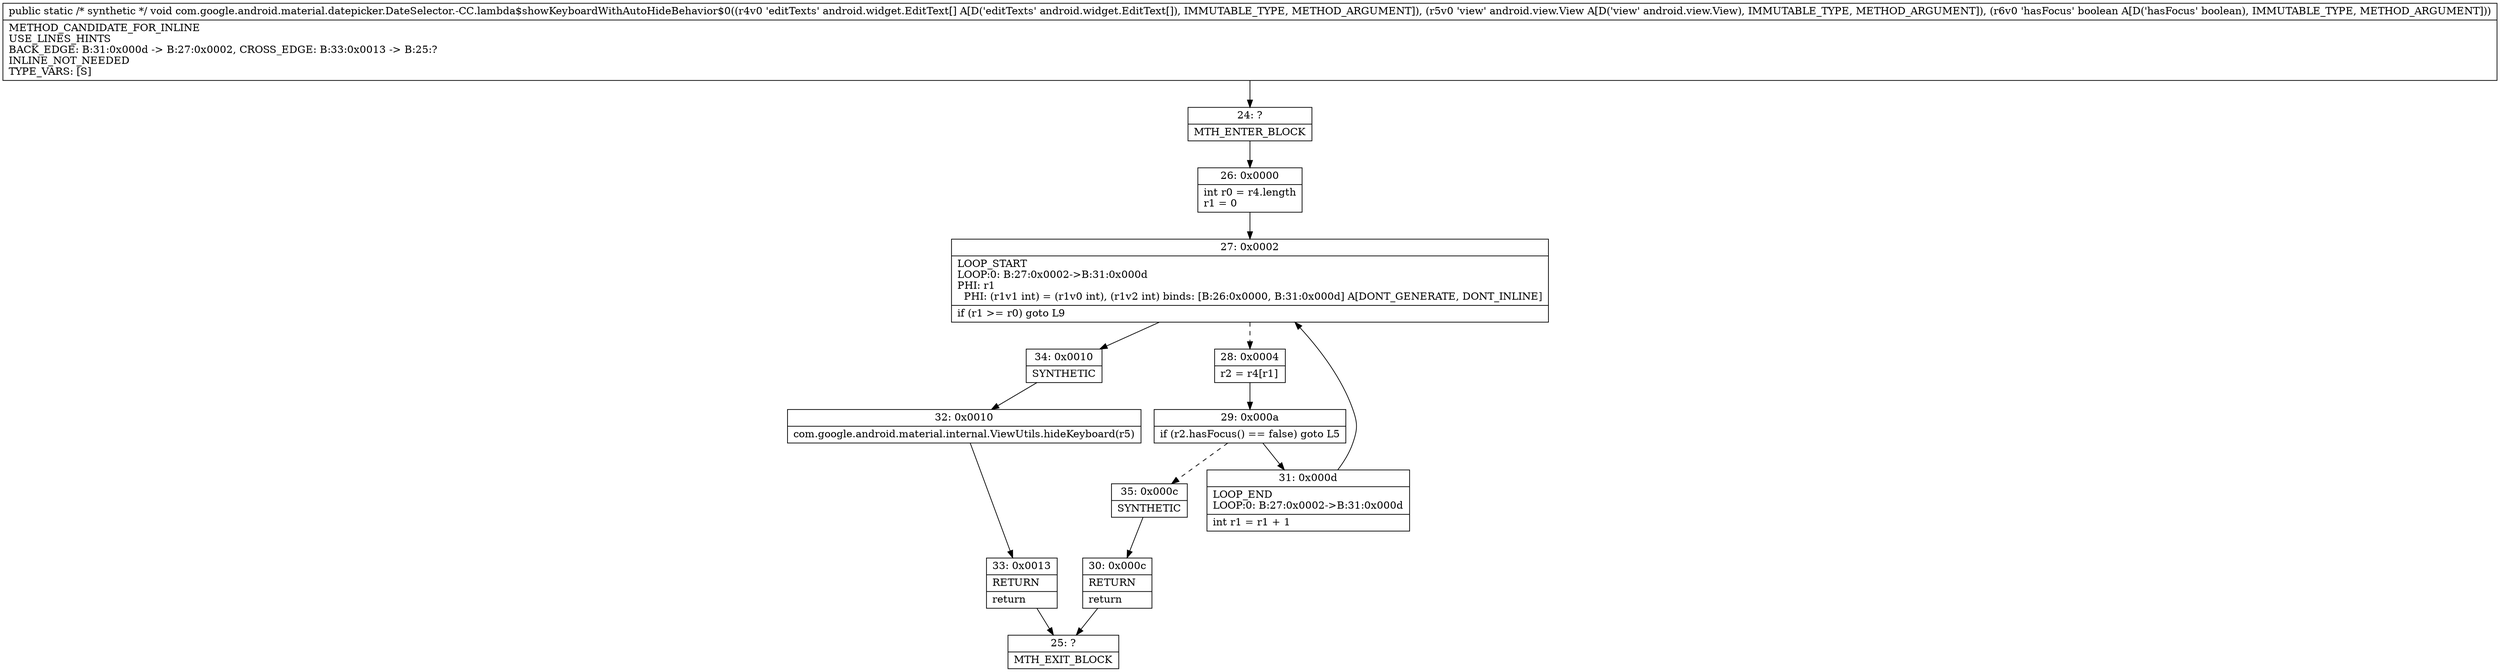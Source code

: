 digraph "CFG forcom.google.android.material.datepicker.DateSelector.\-CC.lambda$showKeyboardWithAutoHideBehavior$0([Landroid\/widget\/EditText;Landroid\/view\/View;Z)V" {
Node_24 [shape=record,label="{24\:\ ?|MTH_ENTER_BLOCK\l}"];
Node_26 [shape=record,label="{26\:\ 0x0000|int r0 = r4.length\lr1 = 0\l}"];
Node_27 [shape=record,label="{27\:\ 0x0002|LOOP_START\lLOOP:0: B:27:0x0002\-\>B:31:0x000d\lPHI: r1 \l  PHI: (r1v1 int) = (r1v0 int), (r1v2 int) binds: [B:26:0x0000, B:31:0x000d] A[DONT_GENERATE, DONT_INLINE]\l|if (r1 \>= r0) goto L9\l}"];
Node_28 [shape=record,label="{28\:\ 0x0004|r2 = r4[r1]\l}"];
Node_29 [shape=record,label="{29\:\ 0x000a|if (r2.hasFocus() == false) goto L5\l}"];
Node_31 [shape=record,label="{31\:\ 0x000d|LOOP_END\lLOOP:0: B:27:0x0002\-\>B:31:0x000d\l|int r1 = r1 + 1\l}"];
Node_35 [shape=record,label="{35\:\ 0x000c|SYNTHETIC\l}"];
Node_30 [shape=record,label="{30\:\ 0x000c|RETURN\l|return\l}"];
Node_25 [shape=record,label="{25\:\ ?|MTH_EXIT_BLOCK\l}"];
Node_34 [shape=record,label="{34\:\ 0x0010|SYNTHETIC\l}"];
Node_32 [shape=record,label="{32\:\ 0x0010|com.google.android.material.internal.ViewUtils.hideKeyboard(r5)\l}"];
Node_33 [shape=record,label="{33\:\ 0x0013|RETURN\l|return\l}"];
MethodNode[shape=record,label="{public static \/* synthetic *\/ void com.google.android.material.datepicker.DateSelector.\-CC.lambda$showKeyboardWithAutoHideBehavior$0((r4v0 'editTexts' android.widget.EditText[] A[D('editTexts' android.widget.EditText[]), IMMUTABLE_TYPE, METHOD_ARGUMENT]), (r5v0 'view' android.view.View A[D('view' android.view.View), IMMUTABLE_TYPE, METHOD_ARGUMENT]), (r6v0 'hasFocus' boolean A[D('hasFocus' boolean), IMMUTABLE_TYPE, METHOD_ARGUMENT]))  | METHOD_CANDIDATE_FOR_INLINE\lUSE_LINES_HINTS\lBACK_EDGE: B:31:0x000d \-\> B:27:0x0002, CROSS_EDGE: B:33:0x0013 \-\> B:25:?\lINLINE_NOT_NEEDED\lTYPE_VARS: [S]\l}"];
MethodNode -> Node_24;Node_24 -> Node_26;
Node_26 -> Node_27;
Node_27 -> Node_28[style=dashed];
Node_27 -> Node_34;
Node_28 -> Node_29;
Node_29 -> Node_31;
Node_29 -> Node_35[style=dashed];
Node_31 -> Node_27;
Node_35 -> Node_30;
Node_30 -> Node_25;
Node_34 -> Node_32;
Node_32 -> Node_33;
Node_33 -> Node_25;
}

